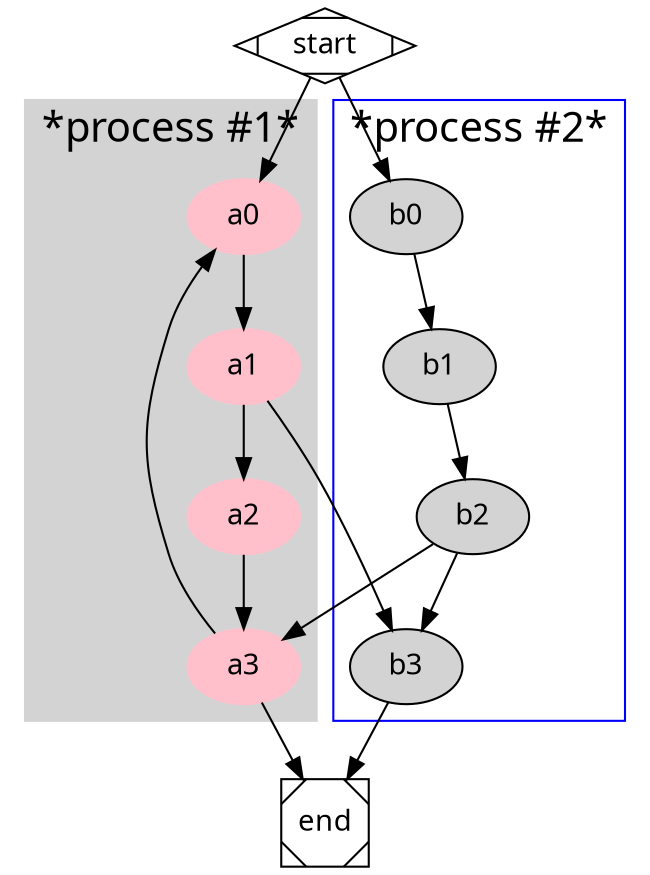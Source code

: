 # http://www.graphviz.org/content/cluster

digraph G {
  graph [fontname = "Handlee"];
  node [fontname = "Handlee"];
  edge [fontname = "Handlee"];

  bgcolor=transparent;

  subgraph cluster_0 {
    style=filled;
    color=lightgrey;
    node [style=filled,color=pink];
    a0 -> a1 -> a2 -> a3;
    label = "*process #1*";
    fontsize = 20;
  }

  subgraph cluster_1 {
    node [style=filled];
    b0 -> b1 -> b2 -> b3;
    label = "*process #2*";
    fontsize = 20;
    color=blue
  }
  start -> a0;
  start -> b0;
  a1 -> b3;
  b2 -> a3;
  a3 -> a0;
  a3 -> end;
  b3 -> end;

  start [shape=Mdiamond];
  end [shape=Msquare];
}
